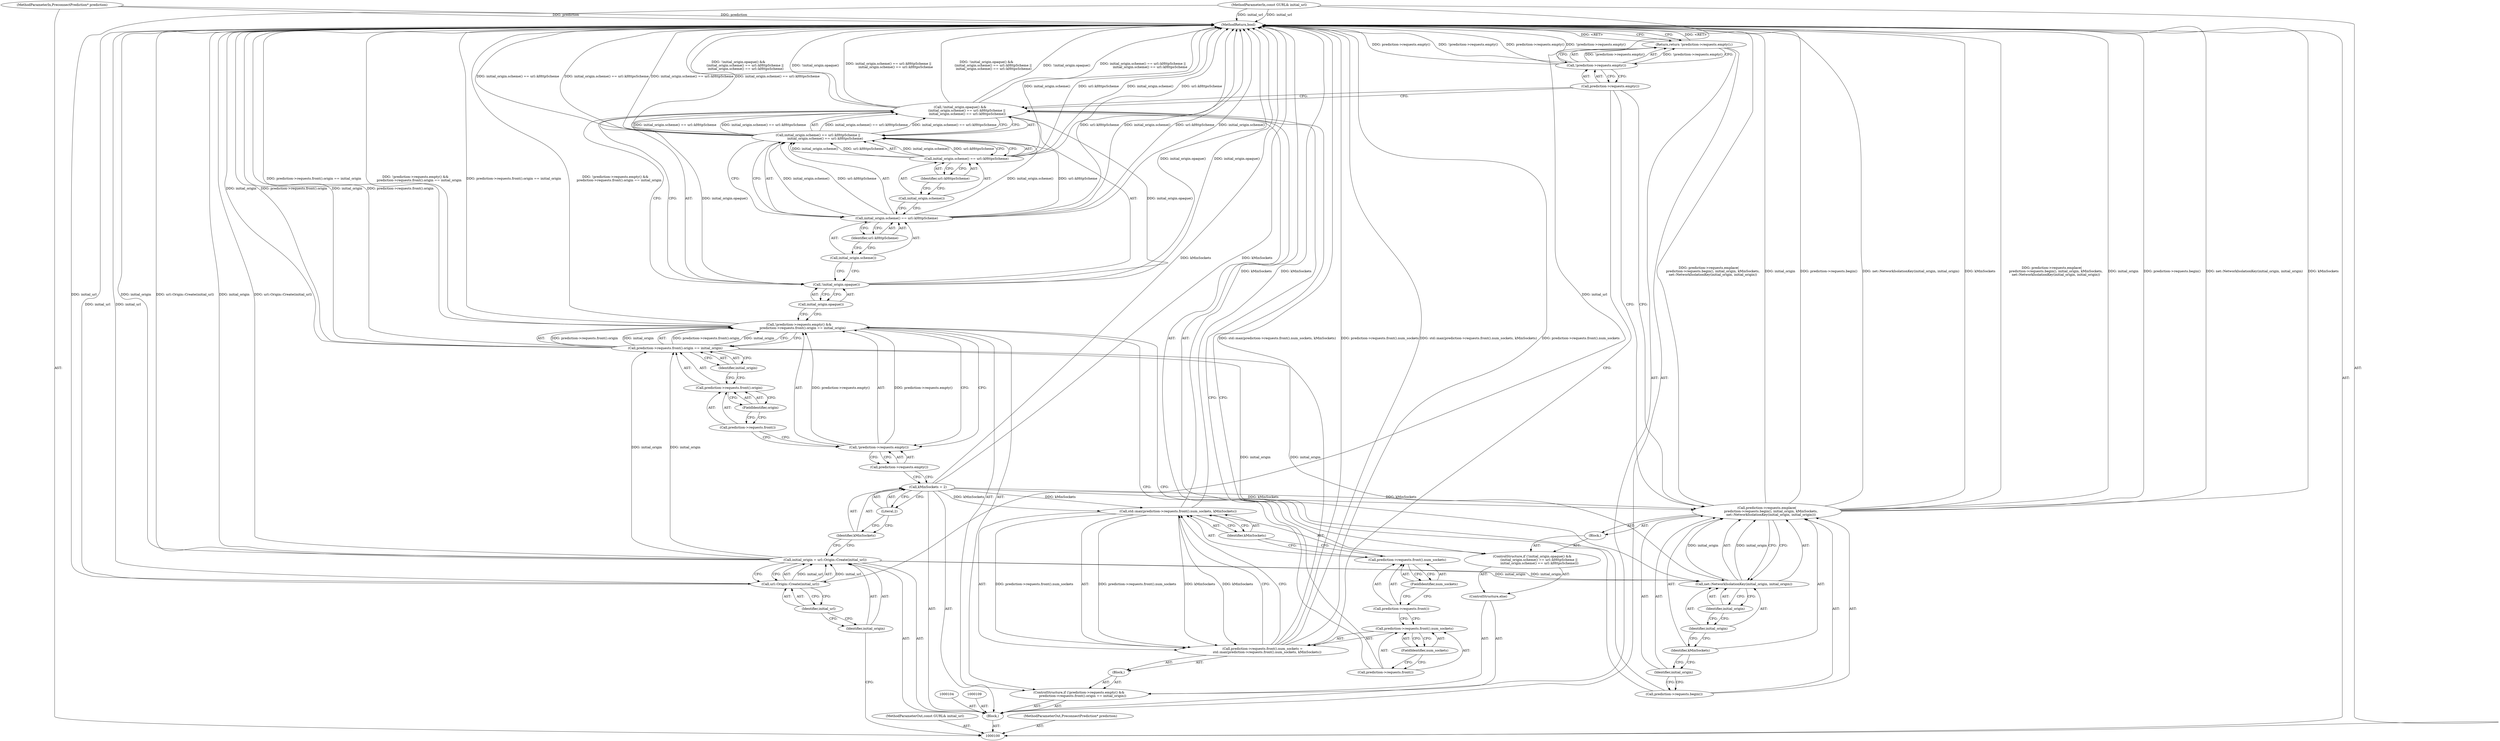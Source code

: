 digraph "0_Chrome_fec26ff33bf372476a70326f3669a35f34a9d474_1" {
"1000155" [label="(MethodReturn,bool)"];
"1000101" [label="(MethodParameterIn,const GURL& initial_url)"];
"1000230" [label="(MethodParameterOut,const GURL& initial_url)"];
"1000134" [label="(Call,!initial_origin.opaque() &&\n             (initial_origin.scheme() == url::kHttpScheme ||\n              initial_origin.scheme() == url::kHttpsScheme))"];
"1000135" [label="(Call,!initial_origin.opaque())"];
"1000136" [label="(Call,initial_origin.opaque())"];
"1000132" [label="(ControlStructure,else)"];
"1000133" [label="(ControlStructure,if (!initial_origin.opaque() &&\n             (initial_origin.scheme() == url::kHttpScheme ||\n              initial_origin.scheme() == url::kHttpsScheme)))"];
"1000137" [label="(Call,initial_origin.scheme() == url::kHttpScheme ||\n              initial_origin.scheme() == url::kHttpsScheme)"];
"1000138" [label="(Call,initial_origin.scheme() == url::kHttpScheme)"];
"1000139" [label="(Call,initial_origin.scheme())"];
"1000140" [label="(Identifier,url::kHttpScheme)"];
"1000141" [label="(Call,initial_origin.scheme() == url::kHttpsScheme)"];
"1000142" [label="(Call,initial_origin.scheme())"];
"1000143" [label="(Identifier,url::kHttpsScheme)"];
"1000144" [label="(Block,)"];
"1000145" [label="(Call,prediction->requests.emplace(\n        prediction->requests.begin(), initial_origin, kMinSockets,\n        net::NetworkIsolationKey(initial_origin, initial_origin)))"];
"1000147" [label="(Identifier,initial_origin)"];
"1000148" [label="(Identifier,kMinSockets)"];
"1000146" [label="(Call,prediction->requests.begin())"];
"1000150" [label="(Identifier,initial_origin)"];
"1000151" [label="(Identifier,initial_origin)"];
"1000149" [label="(Call,net::NetworkIsolationKey(initial_origin, initial_origin))"];
"1000153" [label="(Call,!prediction->requests.empty())"];
"1000154" [label="(Call,prediction->requests.empty())"];
"1000152" [label="(Return,return !prediction->requests.empty();)"];
"1000102" [label="(MethodParameterIn,PreconnectPrediction* prediction)"];
"1000231" [label="(MethodParameterOut,PreconnectPrediction* prediction)"];
"1000103" [label="(Block,)"];
"1000105" [label="(Call,initial_origin = url::Origin::Create(initial_url))"];
"1000106" [label="(Identifier,initial_origin)"];
"1000107" [label="(Call,url::Origin::Create(initial_url))"];
"1000108" [label="(Identifier,initial_url)"];
"1000110" [label="(Call,kMinSockets = 2)"];
"1000111" [label="(Identifier,kMinSockets)"];
"1000112" [label="(Literal,2)"];
"1000113" [label="(ControlStructure,if (!prediction->requests.empty() &&\n       prediction->requests.front().origin == initial_origin))"];
"1000114" [label="(Call,!prediction->requests.empty() &&\n       prediction->requests.front().origin == initial_origin)"];
"1000115" [label="(Call,!prediction->requests.empty())"];
"1000116" [label="(Call,prediction->requests.empty())"];
"1000120" [label="(FieldIdentifier,origin)"];
"1000121" [label="(Identifier,initial_origin)"];
"1000122" [label="(Block,)"];
"1000117" [label="(Call,prediction->requests.front().origin == initial_origin)"];
"1000118" [label="(Call,prediction->requests.front().origin)"];
"1000119" [label="(Call,prediction->requests.front())"];
"1000126" [label="(FieldIdentifier,num_sockets)"];
"1000123" [label="(Call,prediction->requests.front().num_sockets =\n         std::max(prediction->requests.front().num_sockets, kMinSockets))"];
"1000124" [label="(Call,prediction->requests.front().num_sockets)"];
"1000125" [label="(Call,prediction->requests.front())"];
"1000128" [label="(Call,prediction->requests.front().num_sockets)"];
"1000129" [label="(Call,prediction->requests.front())"];
"1000130" [label="(FieldIdentifier,num_sockets)"];
"1000131" [label="(Identifier,kMinSockets)"];
"1000127" [label="(Call,std::max(prediction->requests.front().num_sockets, kMinSockets))"];
"1000155" -> "1000100"  [label="AST: "];
"1000155" -> "1000152"  [label="CFG: "];
"1000152" -> "1000155"  [label="DDG: <RET>"];
"1000114" -> "1000155"  [label="DDG: prediction->requests.front().origin == initial_origin"];
"1000114" -> "1000155"  [label="DDG: !prediction->requests.empty() &&\n       prediction->requests.front().origin == initial_origin"];
"1000141" -> "1000155"  [label="DDG: initial_origin.scheme()"];
"1000141" -> "1000155"  [label="DDG: url::kHttpsScheme"];
"1000107" -> "1000155"  [label="DDG: initial_url"];
"1000105" -> "1000155"  [label="DDG: url::Origin::Create(initial_url)"];
"1000105" -> "1000155"  [label="DDG: initial_origin"];
"1000138" -> "1000155"  [label="DDG: url::kHttpScheme"];
"1000138" -> "1000155"  [label="DDG: initial_origin.scheme()"];
"1000117" -> "1000155"  [label="DDG: initial_origin"];
"1000117" -> "1000155"  [label="DDG: prediction->requests.front().origin"];
"1000102" -> "1000155"  [label="DDG: prediction"];
"1000153" -> "1000155"  [label="DDG: prediction->requests.empty()"];
"1000153" -> "1000155"  [label="DDG: !prediction->requests.empty()"];
"1000137" -> "1000155"  [label="DDG: initial_origin.scheme() == url::kHttpScheme"];
"1000137" -> "1000155"  [label="DDG: initial_origin.scheme() == url::kHttpsScheme"];
"1000145" -> "1000155"  [label="DDG: prediction->requests.begin()"];
"1000145" -> "1000155"  [label="DDG: net::NetworkIsolationKey(initial_origin, initial_origin)"];
"1000145" -> "1000155"  [label="DDG: kMinSockets"];
"1000145" -> "1000155"  [label="DDG: prediction->requests.emplace(\n        prediction->requests.begin(), initial_origin, kMinSockets,\n        net::NetworkIsolationKey(initial_origin, initial_origin))"];
"1000145" -> "1000155"  [label="DDG: initial_origin"];
"1000134" -> "1000155"  [label="DDG: !initial_origin.opaque() &&\n             (initial_origin.scheme() == url::kHttpScheme ||\n              initial_origin.scheme() == url::kHttpsScheme)"];
"1000134" -> "1000155"  [label="DDG: !initial_origin.opaque()"];
"1000134" -> "1000155"  [label="DDG: initial_origin.scheme() == url::kHttpScheme ||\n              initial_origin.scheme() == url::kHttpsScheme"];
"1000123" -> "1000155"  [label="DDG: std::max(prediction->requests.front().num_sockets, kMinSockets)"];
"1000123" -> "1000155"  [label="DDG: prediction->requests.front().num_sockets"];
"1000101" -> "1000155"  [label="DDG: initial_url"];
"1000135" -> "1000155"  [label="DDG: initial_origin.opaque()"];
"1000110" -> "1000155"  [label="DDG: kMinSockets"];
"1000127" -> "1000155"  [label="DDG: kMinSockets"];
"1000101" -> "1000100"  [label="AST: "];
"1000101" -> "1000155"  [label="DDG: initial_url"];
"1000101" -> "1000107"  [label="DDG: initial_url"];
"1000230" -> "1000100"  [label="AST: "];
"1000134" -> "1000133"  [label="AST: "];
"1000134" -> "1000135"  [label="CFG: "];
"1000134" -> "1000137"  [label="CFG: "];
"1000135" -> "1000134"  [label="AST: "];
"1000137" -> "1000134"  [label="AST: "];
"1000146" -> "1000134"  [label="CFG: "];
"1000154" -> "1000134"  [label="CFG: "];
"1000134" -> "1000155"  [label="DDG: !initial_origin.opaque() &&\n             (initial_origin.scheme() == url::kHttpScheme ||\n              initial_origin.scheme() == url::kHttpsScheme)"];
"1000134" -> "1000155"  [label="DDG: !initial_origin.opaque()"];
"1000134" -> "1000155"  [label="DDG: initial_origin.scheme() == url::kHttpScheme ||\n              initial_origin.scheme() == url::kHttpsScheme"];
"1000135" -> "1000134"  [label="DDG: initial_origin.opaque()"];
"1000137" -> "1000134"  [label="DDG: initial_origin.scheme() == url::kHttpScheme"];
"1000137" -> "1000134"  [label="DDG: initial_origin.scheme() == url::kHttpsScheme"];
"1000135" -> "1000134"  [label="AST: "];
"1000135" -> "1000136"  [label="CFG: "];
"1000136" -> "1000135"  [label="AST: "];
"1000139" -> "1000135"  [label="CFG: "];
"1000134" -> "1000135"  [label="CFG: "];
"1000135" -> "1000155"  [label="DDG: initial_origin.opaque()"];
"1000135" -> "1000134"  [label="DDG: initial_origin.opaque()"];
"1000136" -> "1000135"  [label="AST: "];
"1000136" -> "1000114"  [label="CFG: "];
"1000135" -> "1000136"  [label="CFG: "];
"1000132" -> "1000113"  [label="AST: "];
"1000133" -> "1000132"  [label="AST: "];
"1000133" -> "1000132"  [label="AST: "];
"1000134" -> "1000133"  [label="AST: "];
"1000144" -> "1000133"  [label="AST: "];
"1000137" -> "1000134"  [label="AST: "];
"1000137" -> "1000138"  [label="CFG: "];
"1000137" -> "1000141"  [label="CFG: "];
"1000138" -> "1000137"  [label="AST: "];
"1000141" -> "1000137"  [label="AST: "];
"1000134" -> "1000137"  [label="CFG: "];
"1000137" -> "1000155"  [label="DDG: initial_origin.scheme() == url::kHttpScheme"];
"1000137" -> "1000155"  [label="DDG: initial_origin.scheme() == url::kHttpsScheme"];
"1000137" -> "1000134"  [label="DDG: initial_origin.scheme() == url::kHttpScheme"];
"1000137" -> "1000134"  [label="DDG: initial_origin.scheme() == url::kHttpsScheme"];
"1000138" -> "1000137"  [label="DDG: initial_origin.scheme()"];
"1000138" -> "1000137"  [label="DDG: url::kHttpScheme"];
"1000141" -> "1000137"  [label="DDG: initial_origin.scheme()"];
"1000141" -> "1000137"  [label="DDG: url::kHttpsScheme"];
"1000138" -> "1000137"  [label="AST: "];
"1000138" -> "1000140"  [label="CFG: "];
"1000139" -> "1000138"  [label="AST: "];
"1000140" -> "1000138"  [label="AST: "];
"1000142" -> "1000138"  [label="CFG: "];
"1000137" -> "1000138"  [label="CFG: "];
"1000138" -> "1000155"  [label="DDG: url::kHttpScheme"];
"1000138" -> "1000155"  [label="DDG: initial_origin.scheme()"];
"1000138" -> "1000137"  [label="DDG: initial_origin.scheme()"];
"1000138" -> "1000137"  [label="DDG: url::kHttpScheme"];
"1000139" -> "1000138"  [label="AST: "];
"1000139" -> "1000135"  [label="CFG: "];
"1000140" -> "1000139"  [label="CFG: "];
"1000140" -> "1000138"  [label="AST: "];
"1000140" -> "1000139"  [label="CFG: "];
"1000138" -> "1000140"  [label="CFG: "];
"1000141" -> "1000137"  [label="AST: "];
"1000141" -> "1000143"  [label="CFG: "];
"1000142" -> "1000141"  [label="AST: "];
"1000143" -> "1000141"  [label="AST: "];
"1000137" -> "1000141"  [label="CFG: "];
"1000141" -> "1000155"  [label="DDG: initial_origin.scheme()"];
"1000141" -> "1000155"  [label="DDG: url::kHttpsScheme"];
"1000141" -> "1000137"  [label="DDG: initial_origin.scheme()"];
"1000141" -> "1000137"  [label="DDG: url::kHttpsScheme"];
"1000142" -> "1000141"  [label="AST: "];
"1000142" -> "1000138"  [label="CFG: "];
"1000143" -> "1000142"  [label="CFG: "];
"1000143" -> "1000141"  [label="AST: "];
"1000143" -> "1000142"  [label="CFG: "];
"1000141" -> "1000143"  [label="CFG: "];
"1000144" -> "1000133"  [label="AST: "];
"1000145" -> "1000144"  [label="AST: "];
"1000145" -> "1000144"  [label="AST: "];
"1000145" -> "1000149"  [label="CFG: "];
"1000146" -> "1000145"  [label="AST: "];
"1000147" -> "1000145"  [label="AST: "];
"1000148" -> "1000145"  [label="AST: "];
"1000149" -> "1000145"  [label="AST: "];
"1000154" -> "1000145"  [label="CFG: "];
"1000145" -> "1000155"  [label="DDG: prediction->requests.begin()"];
"1000145" -> "1000155"  [label="DDG: net::NetworkIsolationKey(initial_origin, initial_origin)"];
"1000145" -> "1000155"  [label="DDG: kMinSockets"];
"1000145" -> "1000155"  [label="DDG: prediction->requests.emplace(\n        prediction->requests.begin(), initial_origin, kMinSockets,\n        net::NetworkIsolationKey(initial_origin, initial_origin))"];
"1000145" -> "1000155"  [label="DDG: initial_origin"];
"1000149" -> "1000145"  [label="DDG: initial_origin"];
"1000110" -> "1000145"  [label="DDG: kMinSockets"];
"1000147" -> "1000145"  [label="AST: "];
"1000147" -> "1000146"  [label="CFG: "];
"1000148" -> "1000147"  [label="CFG: "];
"1000148" -> "1000145"  [label="AST: "];
"1000148" -> "1000147"  [label="CFG: "];
"1000150" -> "1000148"  [label="CFG: "];
"1000146" -> "1000145"  [label="AST: "];
"1000146" -> "1000134"  [label="CFG: "];
"1000147" -> "1000146"  [label="CFG: "];
"1000150" -> "1000149"  [label="AST: "];
"1000150" -> "1000148"  [label="CFG: "];
"1000151" -> "1000150"  [label="CFG: "];
"1000151" -> "1000149"  [label="AST: "];
"1000151" -> "1000150"  [label="CFG: "];
"1000149" -> "1000151"  [label="CFG: "];
"1000149" -> "1000145"  [label="AST: "];
"1000149" -> "1000151"  [label="CFG: "];
"1000150" -> "1000149"  [label="AST: "];
"1000151" -> "1000149"  [label="AST: "];
"1000145" -> "1000149"  [label="CFG: "];
"1000149" -> "1000145"  [label="DDG: initial_origin"];
"1000117" -> "1000149"  [label="DDG: initial_origin"];
"1000105" -> "1000149"  [label="DDG: initial_origin"];
"1000153" -> "1000152"  [label="AST: "];
"1000153" -> "1000154"  [label="CFG: "];
"1000154" -> "1000153"  [label="AST: "];
"1000152" -> "1000153"  [label="CFG: "];
"1000153" -> "1000155"  [label="DDG: prediction->requests.empty()"];
"1000153" -> "1000155"  [label="DDG: !prediction->requests.empty()"];
"1000153" -> "1000152"  [label="DDG: !prediction->requests.empty()"];
"1000154" -> "1000153"  [label="AST: "];
"1000153" -> "1000154"  [label="CFG: "];
"1000154" -> "1000145"  [label="CFG: "];
"1000154" -> "1000134"  [label="CFG: "];
"1000152" -> "1000103"  [label="AST: "];
"1000152" -> "1000153"  [label="CFG: "];
"1000153" -> "1000152"  [label="AST: "];
"1000155" -> "1000152"  [label="CFG: "];
"1000152" -> "1000155"  [label="DDG: <RET>"];
"1000153" -> "1000152"  [label="DDG: !prediction->requests.empty()"];
"1000102" -> "1000100"  [label="AST: "];
"1000102" -> "1000155"  [label="DDG: prediction"];
"1000231" -> "1000100"  [label="AST: "];
"1000103" -> "1000100"  [label="AST: "];
"1000104" -> "1000103"  [label="AST: "];
"1000105" -> "1000103"  [label="AST: "];
"1000109" -> "1000103"  [label="AST: "];
"1000110" -> "1000103"  [label="AST: "];
"1000113" -> "1000103"  [label="AST: "];
"1000152" -> "1000103"  [label="AST: "];
"1000105" -> "1000103"  [label="AST: "];
"1000105" -> "1000107"  [label="CFG: "];
"1000106" -> "1000105"  [label="AST: "];
"1000107" -> "1000105"  [label="AST: "];
"1000111" -> "1000105"  [label="CFG: "];
"1000105" -> "1000155"  [label="DDG: url::Origin::Create(initial_url)"];
"1000105" -> "1000155"  [label="DDG: initial_origin"];
"1000107" -> "1000105"  [label="DDG: initial_url"];
"1000105" -> "1000117"  [label="DDG: initial_origin"];
"1000105" -> "1000149"  [label="DDG: initial_origin"];
"1000106" -> "1000105"  [label="AST: "];
"1000106" -> "1000100"  [label="CFG: "];
"1000108" -> "1000106"  [label="CFG: "];
"1000107" -> "1000105"  [label="AST: "];
"1000107" -> "1000108"  [label="CFG: "];
"1000108" -> "1000107"  [label="AST: "];
"1000105" -> "1000107"  [label="CFG: "];
"1000107" -> "1000155"  [label="DDG: initial_url"];
"1000107" -> "1000105"  [label="DDG: initial_url"];
"1000101" -> "1000107"  [label="DDG: initial_url"];
"1000108" -> "1000107"  [label="AST: "];
"1000108" -> "1000106"  [label="CFG: "];
"1000107" -> "1000108"  [label="CFG: "];
"1000110" -> "1000103"  [label="AST: "];
"1000110" -> "1000112"  [label="CFG: "];
"1000111" -> "1000110"  [label="AST: "];
"1000112" -> "1000110"  [label="AST: "];
"1000116" -> "1000110"  [label="CFG: "];
"1000110" -> "1000155"  [label="DDG: kMinSockets"];
"1000110" -> "1000127"  [label="DDG: kMinSockets"];
"1000110" -> "1000145"  [label="DDG: kMinSockets"];
"1000111" -> "1000110"  [label="AST: "];
"1000111" -> "1000105"  [label="CFG: "];
"1000112" -> "1000111"  [label="CFG: "];
"1000112" -> "1000110"  [label="AST: "];
"1000112" -> "1000111"  [label="CFG: "];
"1000110" -> "1000112"  [label="CFG: "];
"1000113" -> "1000103"  [label="AST: "];
"1000114" -> "1000113"  [label="AST: "];
"1000122" -> "1000113"  [label="AST: "];
"1000132" -> "1000113"  [label="AST: "];
"1000114" -> "1000113"  [label="AST: "];
"1000114" -> "1000115"  [label="CFG: "];
"1000114" -> "1000117"  [label="CFG: "];
"1000115" -> "1000114"  [label="AST: "];
"1000117" -> "1000114"  [label="AST: "];
"1000125" -> "1000114"  [label="CFG: "];
"1000136" -> "1000114"  [label="CFG: "];
"1000114" -> "1000155"  [label="DDG: prediction->requests.front().origin == initial_origin"];
"1000114" -> "1000155"  [label="DDG: !prediction->requests.empty() &&\n       prediction->requests.front().origin == initial_origin"];
"1000115" -> "1000114"  [label="DDG: prediction->requests.empty()"];
"1000117" -> "1000114"  [label="DDG: prediction->requests.front().origin"];
"1000117" -> "1000114"  [label="DDG: initial_origin"];
"1000115" -> "1000114"  [label="AST: "];
"1000115" -> "1000116"  [label="CFG: "];
"1000116" -> "1000115"  [label="AST: "];
"1000119" -> "1000115"  [label="CFG: "];
"1000114" -> "1000115"  [label="CFG: "];
"1000115" -> "1000114"  [label="DDG: prediction->requests.empty()"];
"1000116" -> "1000115"  [label="AST: "];
"1000116" -> "1000110"  [label="CFG: "];
"1000115" -> "1000116"  [label="CFG: "];
"1000120" -> "1000118"  [label="AST: "];
"1000120" -> "1000119"  [label="CFG: "];
"1000118" -> "1000120"  [label="CFG: "];
"1000121" -> "1000117"  [label="AST: "];
"1000121" -> "1000118"  [label="CFG: "];
"1000117" -> "1000121"  [label="CFG: "];
"1000122" -> "1000113"  [label="AST: "];
"1000123" -> "1000122"  [label="AST: "];
"1000117" -> "1000114"  [label="AST: "];
"1000117" -> "1000121"  [label="CFG: "];
"1000118" -> "1000117"  [label="AST: "];
"1000121" -> "1000117"  [label="AST: "];
"1000114" -> "1000117"  [label="CFG: "];
"1000117" -> "1000155"  [label="DDG: initial_origin"];
"1000117" -> "1000155"  [label="DDG: prediction->requests.front().origin"];
"1000117" -> "1000114"  [label="DDG: prediction->requests.front().origin"];
"1000117" -> "1000114"  [label="DDG: initial_origin"];
"1000105" -> "1000117"  [label="DDG: initial_origin"];
"1000117" -> "1000149"  [label="DDG: initial_origin"];
"1000118" -> "1000117"  [label="AST: "];
"1000118" -> "1000120"  [label="CFG: "];
"1000119" -> "1000118"  [label="AST: "];
"1000120" -> "1000118"  [label="AST: "];
"1000121" -> "1000118"  [label="CFG: "];
"1000119" -> "1000118"  [label="AST: "];
"1000119" -> "1000115"  [label="CFG: "];
"1000120" -> "1000119"  [label="CFG: "];
"1000126" -> "1000124"  [label="AST: "];
"1000126" -> "1000125"  [label="CFG: "];
"1000124" -> "1000126"  [label="CFG: "];
"1000123" -> "1000122"  [label="AST: "];
"1000123" -> "1000127"  [label="CFG: "];
"1000124" -> "1000123"  [label="AST: "];
"1000127" -> "1000123"  [label="AST: "];
"1000154" -> "1000123"  [label="CFG: "];
"1000123" -> "1000155"  [label="DDG: std::max(prediction->requests.front().num_sockets, kMinSockets)"];
"1000123" -> "1000155"  [label="DDG: prediction->requests.front().num_sockets"];
"1000127" -> "1000123"  [label="DDG: prediction->requests.front().num_sockets"];
"1000127" -> "1000123"  [label="DDG: kMinSockets"];
"1000124" -> "1000123"  [label="AST: "];
"1000124" -> "1000126"  [label="CFG: "];
"1000125" -> "1000124"  [label="AST: "];
"1000126" -> "1000124"  [label="AST: "];
"1000129" -> "1000124"  [label="CFG: "];
"1000125" -> "1000124"  [label="AST: "];
"1000125" -> "1000114"  [label="CFG: "];
"1000126" -> "1000125"  [label="CFG: "];
"1000128" -> "1000127"  [label="AST: "];
"1000128" -> "1000130"  [label="CFG: "];
"1000129" -> "1000128"  [label="AST: "];
"1000130" -> "1000128"  [label="AST: "];
"1000131" -> "1000128"  [label="CFG: "];
"1000129" -> "1000128"  [label="AST: "];
"1000129" -> "1000124"  [label="CFG: "];
"1000130" -> "1000129"  [label="CFG: "];
"1000130" -> "1000128"  [label="AST: "];
"1000130" -> "1000129"  [label="CFG: "];
"1000128" -> "1000130"  [label="CFG: "];
"1000131" -> "1000127"  [label="AST: "];
"1000131" -> "1000128"  [label="CFG: "];
"1000127" -> "1000131"  [label="CFG: "];
"1000127" -> "1000123"  [label="AST: "];
"1000127" -> "1000131"  [label="CFG: "];
"1000128" -> "1000127"  [label="AST: "];
"1000131" -> "1000127"  [label="AST: "];
"1000123" -> "1000127"  [label="CFG: "];
"1000127" -> "1000155"  [label="DDG: kMinSockets"];
"1000127" -> "1000123"  [label="DDG: prediction->requests.front().num_sockets"];
"1000127" -> "1000123"  [label="DDG: kMinSockets"];
"1000110" -> "1000127"  [label="DDG: kMinSockets"];
}
